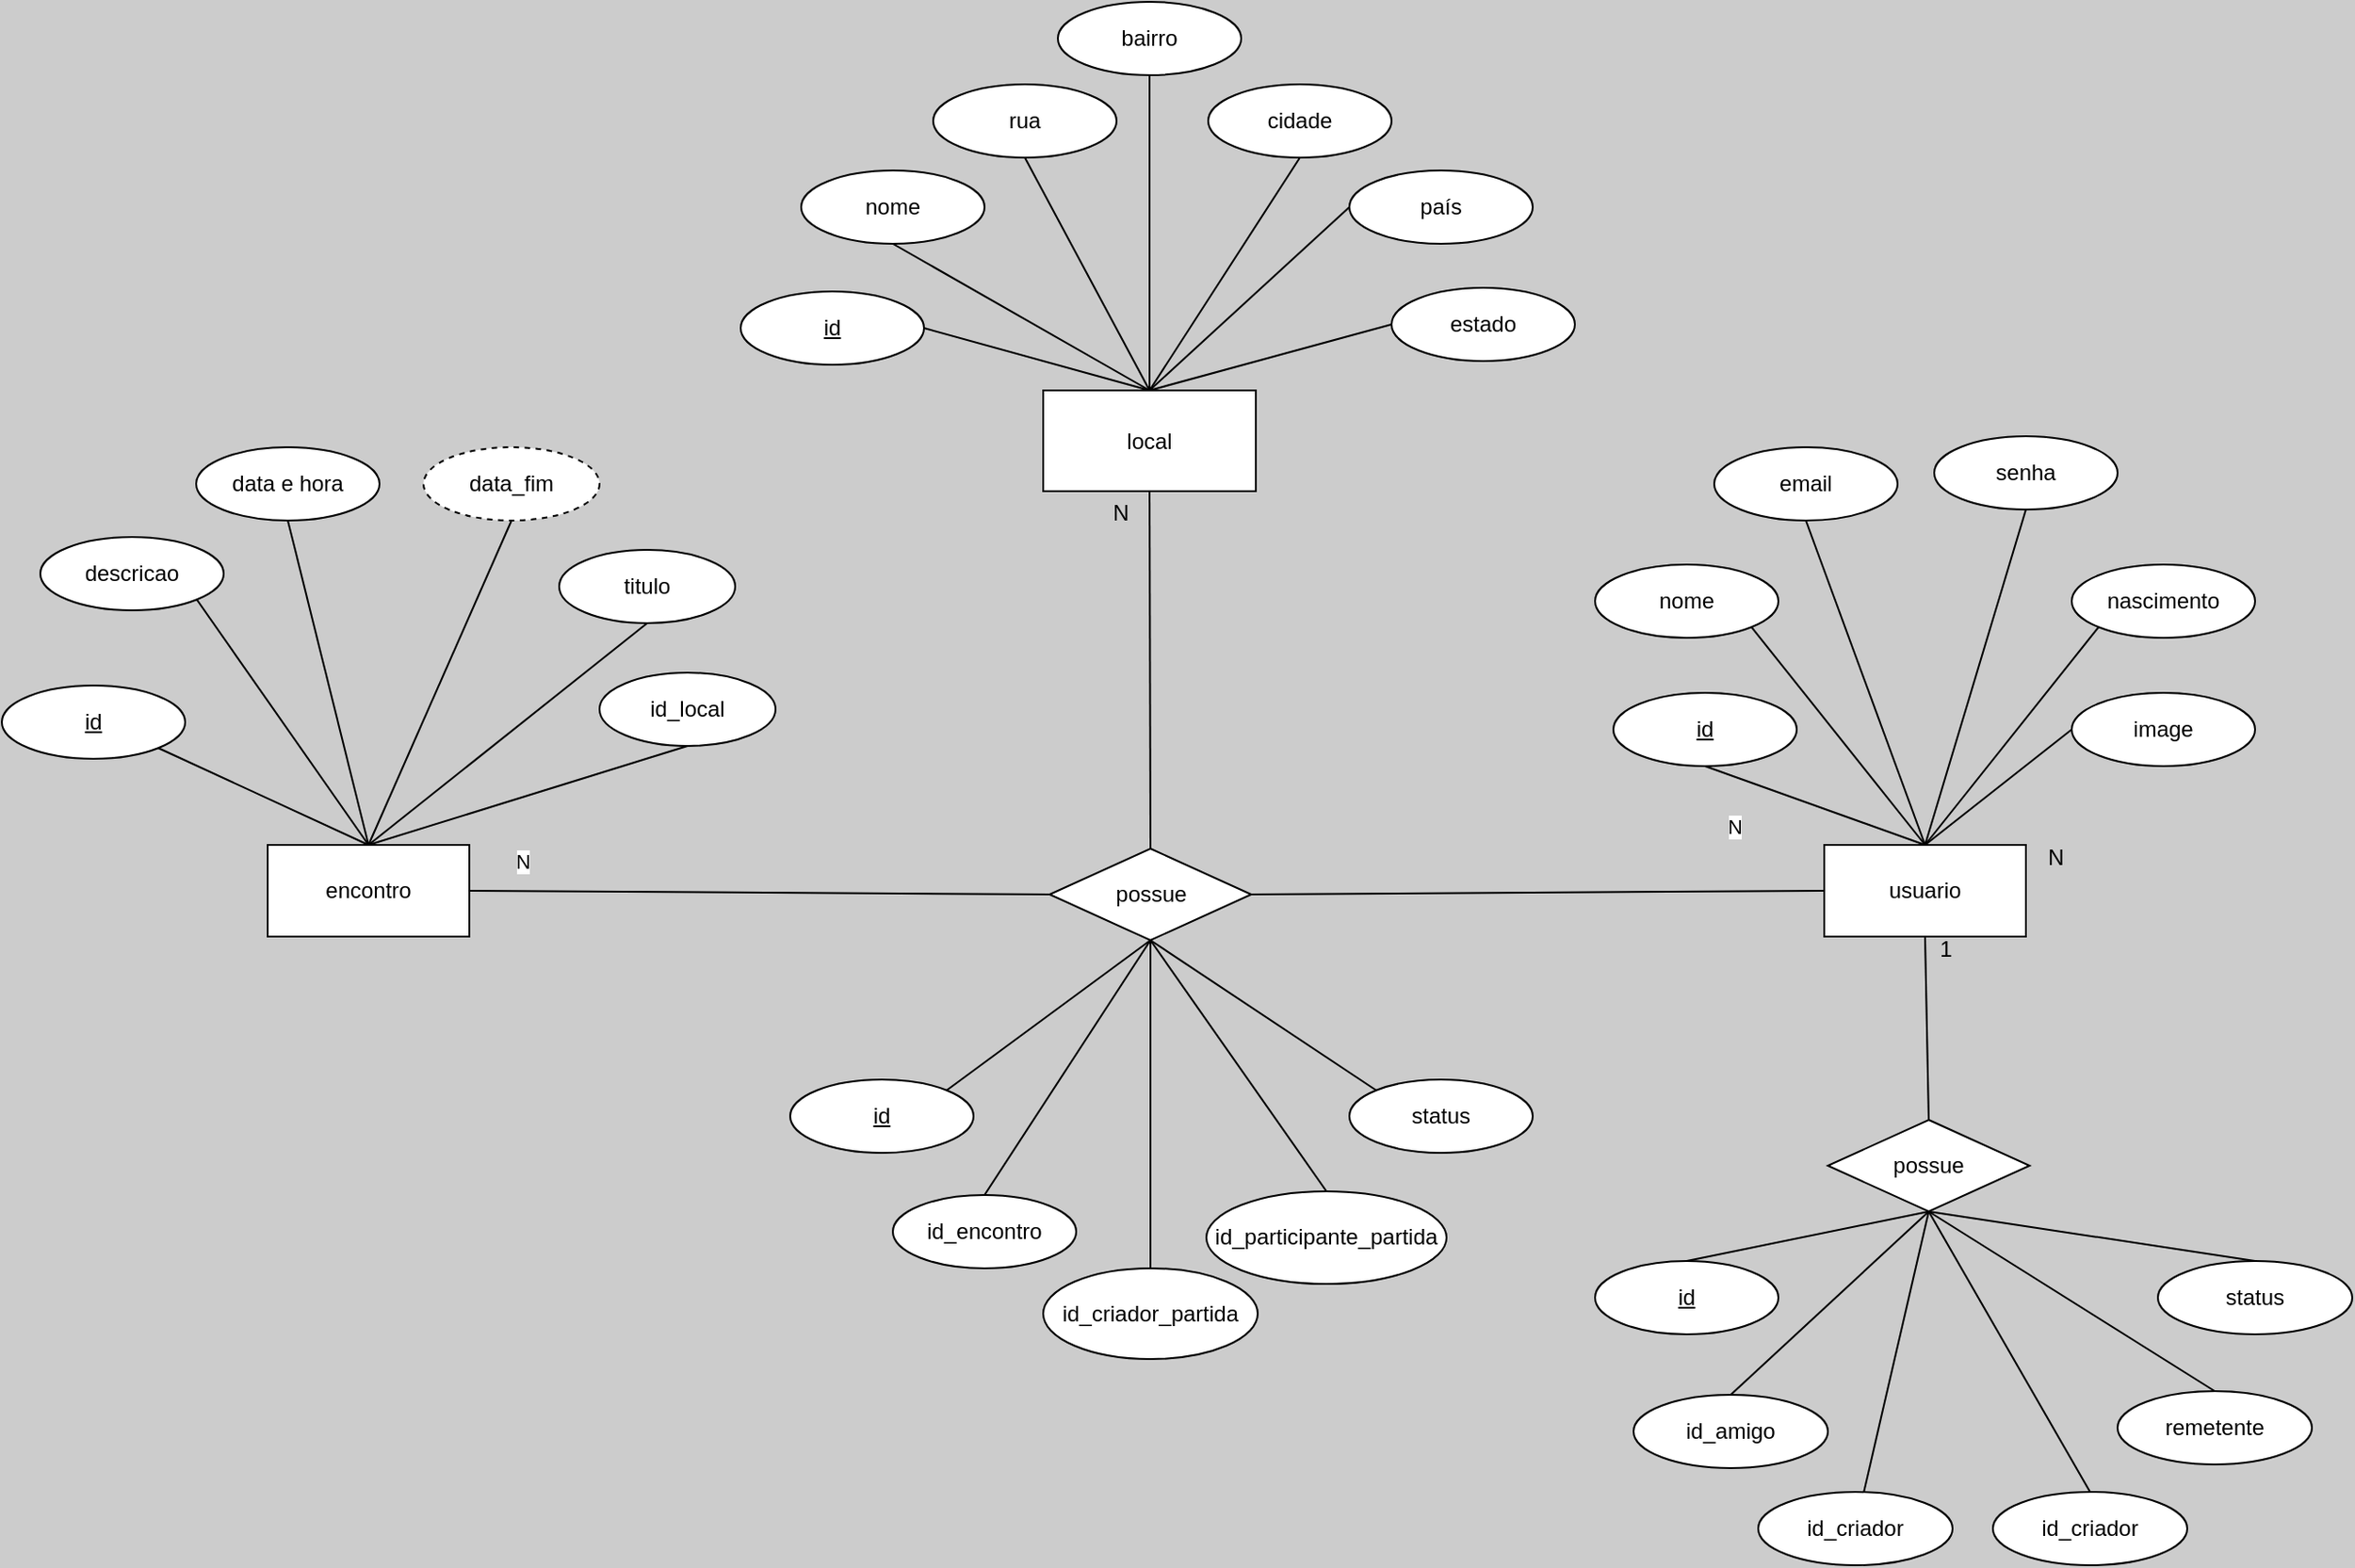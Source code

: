 <mxfile version="21.2.8" type="device">
  <diagram name="Página-1" id="N1INOAUM5hpIThV5yqhR">
    <mxGraphModel dx="780" dy="1673" grid="0" gridSize="10" guides="1" tooltips="1" connect="1" arrows="1" fold="1" page="1" pageScale="1" pageWidth="827" pageHeight="1169" background="#CCCCCC" math="0" shadow="0">
      <root>
        <mxCell id="0" />
        <mxCell id="1" parent="0" />
        <mxCell id="-wdtQB86EiZ9sF__bixl-102" value="usuario" style="html=1;whiteSpace=wrap;" parent="1" vertex="1">
          <mxGeometry x="1192" y="-236" width="110" height="50" as="geometry" />
        </mxCell>
        <mxCell id="-wdtQB86EiZ9sF__bixl-103" value="&lt;u&gt;id&lt;/u&gt;" style="ellipse;whiteSpace=wrap;html=1;align=center;" parent="1" vertex="1">
          <mxGeometry x="1077" y="-319" width="100" height="40" as="geometry" />
        </mxCell>
        <mxCell id="-wdtQB86EiZ9sF__bixl-104" value="senha" style="ellipse;whiteSpace=wrap;html=1;align=center;" parent="1" vertex="1">
          <mxGeometry x="1252" y="-459" width="100" height="40" as="geometry" />
        </mxCell>
        <mxCell id="-wdtQB86EiZ9sF__bixl-105" value="nome" style="ellipse;whiteSpace=wrap;html=1;align=center;" parent="1" vertex="1">
          <mxGeometry x="1067" y="-389" width="100" height="40" as="geometry" />
        </mxCell>
        <mxCell id="-wdtQB86EiZ9sF__bixl-106" value="email" style="ellipse;whiteSpace=wrap;html=1;align=center;" parent="1" vertex="1">
          <mxGeometry x="1132" y="-453" width="100" height="40" as="geometry" />
        </mxCell>
        <mxCell id="-wdtQB86EiZ9sF__bixl-107" value="nascimento" style="ellipse;whiteSpace=wrap;html=1;align=center;" parent="1" vertex="1">
          <mxGeometry x="1327" y="-389" width="100" height="40" as="geometry" />
        </mxCell>
        <mxCell id="-wdtQB86EiZ9sF__bixl-108" value="" style="endArrow=none;html=1;rounded=0;exitX=0.5;exitY=1;exitDx=0;exitDy=0;entryX=0.5;entryY=0;entryDx=0;entryDy=0;" parent="1" source="-wdtQB86EiZ9sF__bixl-103" target="-wdtQB86EiZ9sF__bixl-102" edge="1">
          <mxGeometry width="50" height="50" relative="1" as="geometry">
            <mxPoint x="1197" y="-284" as="sourcePoint" />
            <mxPoint x="1247" y="-334" as="targetPoint" />
          </mxGeometry>
        </mxCell>
        <mxCell id="-wdtQB86EiZ9sF__bixl-109" value="" style="endArrow=none;html=1;rounded=0;entryX=0.5;entryY=0;entryDx=0;entryDy=0;exitX=1;exitY=1;exitDx=0;exitDy=0;" parent="1" source="-wdtQB86EiZ9sF__bixl-105" target="-wdtQB86EiZ9sF__bixl-102" edge="1">
          <mxGeometry width="50" height="50" relative="1" as="geometry">
            <mxPoint x="1107" y="-314" as="sourcePoint" />
            <mxPoint x="1257" y="-324" as="targetPoint" />
          </mxGeometry>
        </mxCell>
        <mxCell id="-wdtQB86EiZ9sF__bixl-110" value="" style="endArrow=none;html=1;rounded=0;entryX=0.5;entryY=0;entryDx=0;entryDy=0;exitX=0.5;exitY=1;exitDx=0;exitDy=0;" parent="1" source="-wdtQB86EiZ9sF__bixl-104" target="-wdtQB86EiZ9sF__bixl-102" edge="1">
          <mxGeometry width="50" height="50" relative="1" as="geometry">
            <mxPoint x="1217" y="-264" as="sourcePoint" />
            <mxPoint x="1267" y="-314" as="targetPoint" />
          </mxGeometry>
        </mxCell>
        <mxCell id="-wdtQB86EiZ9sF__bixl-111" value="" style="endArrow=none;html=1;rounded=0;entryX=0.5;entryY=0;entryDx=0;entryDy=0;exitX=0;exitY=1;exitDx=0;exitDy=0;" parent="1" source="-wdtQB86EiZ9sF__bixl-107" target="-wdtQB86EiZ9sF__bixl-102" edge="1">
          <mxGeometry width="50" height="50" relative="1" as="geometry">
            <mxPoint x="1357" y="-339" as="sourcePoint" />
            <mxPoint x="1307" y="-354" as="targetPoint" />
          </mxGeometry>
        </mxCell>
        <mxCell id="-wdtQB86EiZ9sF__bixl-112" value="" style="endArrow=none;html=1;rounded=0;exitX=0.5;exitY=1;exitDx=0;exitDy=0;entryX=0.5;entryY=0;entryDx=0;entryDy=0;" parent="1" source="-wdtQB86EiZ9sF__bixl-106" target="-wdtQB86EiZ9sF__bixl-102" edge="1">
          <mxGeometry width="50" height="50" relative="1" as="geometry">
            <mxPoint x="1237" y="-244" as="sourcePoint" />
            <mxPoint x="1287" y="-294" as="targetPoint" />
          </mxGeometry>
        </mxCell>
        <mxCell id="-wdtQB86EiZ9sF__bixl-113" value="image" style="ellipse;whiteSpace=wrap;html=1;align=center;" parent="1" vertex="1">
          <mxGeometry x="1327" y="-319" width="100" height="40" as="geometry" />
        </mxCell>
        <mxCell id="-wdtQB86EiZ9sF__bixl-114" value="" style="endArrow=none;html=1;rounded=0;entryX=0;entryY=0.5;entryDx=0;entryDy=0;exitX=0.5;exitY=0;exitDx=0;exitDy=0;" parent="1" source="-wdtQB86EiZ9sF__bixl-102" target="-wdtQB86EiZ9sF__bixl-113" edge="1">
          <mxGeometry width="50" height="50" relative="1" as="geometry">
            <mxPoint x="1447" y="-114" as="sourcePoint" />
            <mxPoint x="1507" y="-274" as="targetPoint" />
          </mxGeometry>
        </mxCell>
        <mxCell id="-wdtQB86EiZ9sF__bixl-157" value="encontro" style="rounded=0;whiteSpace=wrap;html=1;" parent="1" vertex="1">
          <mxGeometry x="343" y="-236" width="110" height="50" as="geometry" />
        </mxCell>
        <mxCell id="-wdtQB86EiZ9sF__bixl-158" value="" style="endArrow=none;html=1;rounded=0;entryX=0;entryY=0.5;entryDx=0;entryDy=0;exitX=1;exitY=0.5;exitDx=0;exitDy=0;" parent="1" source="-wdtQB86EiZ9sF__bixl-157" target="-wdtQB86EiZ9sF__bixl-162" edge="1">
          <mxGeometry width="50" height="50" relative="1" as="geometry">
            <mxPoint x="664" y="-166" as="sourcePoint" />
            <mxPoint x="744" y="-106" as="targetPoint" />
          </mxGeometry>
        </mxCell>
        <mxCell id="-wdtQB86EiZ9sF__bixl-159" value="data_fim" style="ellipse;whiteSpace=wrap;html=1;align=center;dashed=1;" parent="1" vertex="1">
          <mxGeometry x="428" y="-453" width="96" height="40" as="geometry" />
        </mxCell>
        <mxCell id="-wdtQB86EiZ9sF__bixl-161" value="descricao" style="ellipse;whiteSpace=wrap;html=1;align=center;" parent="1" vertex="1">
          <mxGeometry x="219" y="-404" width="100" height="40" as="geometry" />
        </mxCell>
        <mxCell id="-wdtQB86EiZ9sF__bixl-162" value="possue" style="shape=rhombus;perimeter=rhombusPerimeter;whiteSpace=wrap;html=1;align=center;" parent="1" vertex="1">
          <mxGeometry x="769.5" y="-234" width="110" height="50" as="geometry" />
        </mxCell>
        <mxCell id="-wdtQB86EiZ9sF__bixl-163" value="" style="endArrow=none;html=1;rounded=0;entryX=1;entryY=0.5;entryDx=0;entryDy=0;exitX=0;exitY=0.5;exitDx=0;exitDy=0;" parent="1" source="-wdtQB86EiZ9sF__bixl-102" target="-wdtQB86EiZ9sF__bixl-162" edge="1">
          <mxGeometry width="50" height="50" relative="1" as="geometry">
            <mxPoint x="1192" y="-192.5" as="sourcePoint" />
            <mxPoint x="1097" y="-192.5" as="targetPoint" />
          </mxGeometry>
        </mxCell>
        <mxCell id="GXf_h8resjG4_r_IiJEU-1" value="N" style="edgeLabel;html=1;align=center;verticalAlign=middle;resizable=0;points=[];" parent="-wdtQB86EiZ9sF__bixl-163" vertex="1" connectable="0">
          <mxGeometry x="-0.684" y="1" relative="1" as="geometry">
            <mxPoint y="-37" as="offset" />
          </mxGeometry>
        </mxCell>
        <mxCell id="-wdtQB86EiZ9sF__bixl-174" value="" style="endArrow=none;html=1;rounded=0;entryX=1;entryY=1;entryDx=0;entryDy=0;exitX=0.5;exitY=0;exitDx=0;exitDy=0;" parent="1" source="-wdtQB86EiZ9sF__bixl-157" target="-wdtQB86EiZ9sF__bixl-161" edge="1">
          <mxGeometry width="50" height="50" relative="1" as="geometry">
            <mxPoint x="419" y="-176" as="sourcePoint" />
            <mxPoint x="419" y="-56" as="targetPoint" />
          </mxGeometry>
        </mxCell>
        <mxCell id="-wdtQB86EiZ9sF__bixl-175" value="data e hora" style="ellipse;whiteSpace=wrap;html=1;align=center;" parent="1" vertex="1">
          <mxGeometry x="304" y="-453" width="100" height="40" as="geometry" />
        </mxCell>
        <mxCell id="-wdtQB86EiZ9sF__bixl-176" value="" style="endArrow=none;html=1;rounded=0;entryX=0.5;entryY=0;entryDx=0;entryDy=0;exitX=0.5;exitY=1;exitDx=0;exitDy=0;" parent="1" source="-wdtQB86EiZ9sF__bixl-175" target="-wdtQB86EiZ9sF__bixl-157" edge="1">
          <mxGeometry width="50" height="50" relative="1" as="geometry">
            <mxPoint x="419" y="-226" as="sourcePoint" />
            <mxPoint x="359" y="-312" as="targetPoint" />
          </mxGeometry>
        </mxCell>
        <mxCell id="-wdtQB86EiZ9sF__bixl-178" value="" style="endArrow=none;html=1;rounded=0;entryX=0.5;entryY=0;entryDx=0;entryDy=0;exitX=0.5;exitY=1;exitDx=0;exitDy=0;" parent="1" source="-wdtQB86EiZ9sF__bixl-159" target="-wdtQB86EiZ9sF__bixl-157" edge="1">
          <mxGeometry width="50" height="50" relative="1" as="geometry">
            <mxPoint x="419" y="-326" as="sourcePoint" />
            <mxPoint x="419" y="-226" as="targetPoint" />
          </mxGeometry>
        </mxCell>
        <mxCell id="A-LrJeK5duBcHdD12Yyj-2" value="" style="endArrow=none;html=1;rounded=0;exitX=1;exitY=1;exitDx=0;exitDy=0;entryX=0.5;entryY=0;entryDx=0;entryDy=0;" parent="1" source="VPqgROpHKX0WwlNAz4hR-3" target="-wdtQB86EiZ9sF__bixl-157" edge="1">
          <mxGeometry width="50" height="50" relative="1" as="geometry">
            <mxPoint x="354" y="-256" as="sourcePoint" />
            <mxPoint x="414" y="-236" as="targetPoint" />
          </mxGeometry>
        </mxCell>
        <mxCell id="GXf_h8resjG4_r_IiJEU-2" value="N" style="edgeLabel;html=1;align=center;verticalAlign=middle;resizable=0;points=[];" parent="1" vertex="1" connectable="0">
          <mxGeometry x="524" y="-246" as="geometry">
            <mxPoint x="-42" y="19" as="offset" />
          </mxGeometry>
        </mxCell>
        <mxCell id="GXf_h8resjG4_r_IiJEU-3" value="N" style="text;html=1;align=center;verticalAlign=middle;resizable=0;points=[];autosize=1;" parent="1" vertex="1">
          <mxGeometry x="1308" y="-238" width="19" height="18" as="geometry" />
        </mxCell>
        <mxCell id="izcqgFG0Y2Gzf3-ew_Px-1" value="" style="endArrow=none;html=1;rounded=0;exitX=0.5;exitY=1;exitDx=0;exitDy=0;entryX=0.5;entryY=0;entryDx=0;entryDy=0;" parent="1" source="-wdtQB86EiZ9sF__bixl-102" target="izcqgFG0Y2Gzf3-ew_Px-3" edge="1">
          <mxGeometry width="50" height="50" relative="1" as="geometry">
            <mxPoint x="856" y="-204" as="sourcePoint" />
            <mxPoint x="1247" y="-120" as="targetPoint" />
          </mxGeometry>
        </mxCell>
        <mxCell id="izcqgFG0Y2Gzf3-ew_Px-3" value="possue" style="shape=rhombus;perimeter=rhombusPerimeter;whiteSpace=wrap;html=1;align=center;" parent="1" vertex="1">
          <mxGeometry x="1194" y="-86" width="110" height="50" as="geometry" />
        </mxCell>
        <mxCell id="izcqgFG0Y2Gzf3-ew_Px-6" value="1" style="text;html=1;align=center;verticalAlign=middle;resizable=0;points=[];autosize=1;strokeColor=none;fillColor=none;" parent="1" vertex="1">
          <mxGeometry x="1245" y="-192" width="25" height="26" as="geometry" />
        </mxCell>
        <mxCell id="izcqgFG0Y2Gzf3-ew_Px-9" value="" style="endArrow=none;html=1;rounded=0;entryX=0.5;entryY=1;entryDx=0;entryDy=0;exitX=0.5;exitY=0;exitDx=0;exitDy=0;" parent="1" source="izcqgFG0Y2Gzf3-ew_Px-15" target="izcqgFG0Y2Gzf3-ew_Px-3" edge="1">
          <mxGeometry width="50" height="50" relative="1" as="geometry">
            <mxPoint x="1155" y="25" as="sourcePoint" />
            <mxPoint x="1249" y="9" as="targetPoint" />
          </mxGeometry>
        </mxCell>
        <mxCell id="izcqgFG0Y2Gzf3-ew_Px-10" value="id_amigo" style="ellipse;whiteSpace=wrap;html=1;align=center;" parent="1" vertex="1">
          <mxGeometry x="1088" y="64" width="106" height="40" as="geometry" />
        </mxCell>
        <mxCell id="izcqgFG0Y2Gzf3-ew_Px-11" value="" style="endArrow=none;html=1;rounded=0;entryX=0.5;entryY=1;entryDx=0;entryDy=0;exitX=0.5;exitY=0;exitDx=0;exitDy=0;" parent="1" source="izcqgFG0Y2Gzf3-ew_Px-10" target="izcqgFG0Y2Gzf3-ew_Px-3" edge="1">
          <mxGeometry width="50" height="50" relative="1" as="geometry">
            <mxPoint x="1207" y="44" as="sourcePoint" />
            <mxPoint x="1249" y="9" as="targetPoint" />
          </mxGeometry>
        </mxCell>
        <mxCell id="izcqgFG0Y2Gzf3-ew_Px-12" value="id_criador" style="ellipse;whiteSpace=wrap;html=1;align=center;" parent="1" vertex="1">
          <mxGeometry x="1156" y="117" width="106" height="40" as="geometry" />
        </mxCell>
        <mxCell id="izcqgFG0Y2Gzf3-ew_Px-14" value="" style="endArrow=none;html=1;rounded=0;entryX=0.5;entryY=1;entryDx=0;entryDy=0;" parent="1" source="izcqgFG0Y2Gzf3-ew_Px-12" target="izcqgFG0Y2Gzf3-ew_Px-3" edge="1">
          <mxGeometry width="50" height="50" relative="1" as="geometry">
            <mxPoint x="1269.5" y="67" as="sourcePoint" />
            <mxPoint x="1249" y="9" as="targetPoint" />
          </mxGeometry>
        </mxCell>
        <mxCell id="izcqgFG0Y2Gzf3-ew_Px-15" value="&lt;u&gt;id&lt;/u&gt;" style="ellipse;whiteSpace=wrap;html=1;align=center;" parent="1" vertex="1">
          <mxGeometry x="1067" y="-9" width="100" height="40" as="geometry" />
        </mxCell>
        <mxCell id="VPqgROpHKX0WwlNAz4hR-1" value="id_criador" style="ellipse;whiteSpace=wrap;html=1;align=center;" parent="1" vertex="1">
          <mxGeometry x="1284" y="117" width="106" height="40" as="geometry" />
        </mxCell>
        <mxCell id="VPqgROpHKX0WwlNAz4hR-2" value="" style="endArrow=none;html=1;rounded=0;entryX=0.5;entryY=0;entryDx=0;entryDy=0;exitX=0.5;exitY=1;exitDx=0;exitDy=0;" parent="1" source="izcqgFG0Y2Gzf3-ew_Px-3" target="VPqgROpHKX0WwlNAz4hR-1" edge="1">
          <mxGeometry width="50" height="50" relative="1" as="geometry">
            <mxPoint x="1249" y="9" as="sourcePoint" />
            <mxPoint x="1458" y="-36" as="targetPoint" />
          </mxGeometry>
        </mxCell>
        <mxCell id="VPqgROpHKX0WwlNAz4hR-3" value="&lt;u&gt;id&lt;/u&gt;" style="ellipse;whiteSpace=wrap;html=1;align=center;" parent="1" vertex="1">
          <mxGeometry x="198" y="-323" width="100" height="40" as="geometry" />
        </mxCell>
        <mxCell id="VPqgROpHKX0WwlNAz4hR-4" value="titulo" style="ellipse;whiteSpace=wrap;html=1;align=center;" parent="1" vertex="1">
          <mxGeometry x="502" y="-397" width="96" height="40" as="geometry" />
        </mxCell>
        <mxCell id="VPqgROpHKX0WwlNAz4hR-5" value="" style="endArrow=none;html=1;rounded=0;entryX=0.5;entryY=0;entryDx=0;entryDy=0;exitX=0.5;exitY=1;exitDx=0;exitDy=0;" parent="1" source="VPqgROpHKX0WwlNAz4hR-4" target="-wdtQB86EiZ9sF__bixl-157" edge="1">
          <mxGeometry width="50" height="50" relative="1" as="geometry">
            <mxPoint x="540" y="-122" as="sourcePoint" />
            <mxPoint x="476" y="-61" as="targetPoint" />
          </mxGeometry>
        </mxCell>
        <mxCell id="VPqgROpHKX0WwlNAz4hR-6" value="id_local" style="ellipse;whiteSpace=wrap;html=1;align=center;" parent="1" vertex="1">
          <mxGeometry x="524" y="-330" width="96" height="40" as="geometry" />
        </mxCell>
        <mxCell id="VPqgROpHKX0WwlNAz4hR-7" value="" style="endArrow=none;html=1;rounded=0;entryX=0.5;entryY=1;entryDx=0;entryDy=0;exitX=0.5;exitY=0;exitDx=0;exitDy=0;" parent="1" source="-wdtQB86EiZ9sF__bixl-157" target="VPqgROpHKX0WwlNAz4hR-6" edge="1">
          <mxGeometry width="50" height="50" relative="1" as="geometry">
            <mxPoint x="626" y="-77" as="sourcePoint" />
            <mxPoint x="503" y="45" as="targetPoint" />
          </mxGeometry>
        </mxCell>
        <mxCell id="VPqgROpHKX0WwlNAz4hR-18" value="" style="endArrow=none;html=1;rounded=0;entryX=0.5;entryY=1;entryDx=0;entryDy=0;exitX=1;exitY=0;exitDx=0;exitDy=0;" parent="1" source="VPqgROpHKX0WwlNAz4hR-34" target="-wdtQB86EiZ9sF__bixl-162" edge="1">
          <mxGeometry width="50" height="50" relative="1" as="geometry">
            <mxPoint x="606" y="-110.0" as="sourcePoint" />
            <mxPoint x="786" y="-163" as="targetPoint" />
          </mxGeometry>
        </mxCell>
        <mxCell id="VPqgROpHKX0WwlNAz4hR-19" value="" style="endArrow=none;html=1;rounded=0;entryX=0.5;entryY=1;entryDx=0;entryDy=0;exitX=0.5;exitY=0;exitDx=0;exitDy=0;" parent="1" source="VPqgROpHKX0WwlNAz4hR-35" target="-wdtQB86EiZ9sF__bixl-162" edge="1">
          <mxGeometry width="50" height="50" relative="1" as="geometry">
            <mxPoint x="656" y="-49" as="sourcePoint" />
            <mxPoint x="786" y="-163" as="targetPoint" />
          </mxGeometry>
        </mxCell>
        <mxCell id="VPqgROpHKX0WwlNAz4hR-20" value="" style="endArrow=none;html=1;rounded=0;entryX=0.5;entryY=1;entryDx=0;entryDy=0;exitX=0.5;exitY=0;exitDx=0;exitDy=0;" parent="1" source="VPqgROpHKX0WwlNAz4hR-38" target="-wdtQB86EiZ9sF__bixl-162" edge="1">
          <mxGeometry width="50" height="50" relative="1" as="geometry">
            <mxPoint x="897" y="100" as="sourcePoint" />
            <mxPoint x="953" y="-179" as="targetPoint" />
          </mxGeometry>
        </mxCell>
        <mxCell id="VPqgROpHKX0WwlNAz4hR-22" value="" style="endArrow=none;html=1;rounded=0;exitX=0.5;exitY=0;exitDx=0;exitDy=0;entryX=0.5;entryY=1;entryDx=0;entryDy=0;" parent="1" source="VPqgROpHKX0WwlNAz4hR-37" target="-wdtQB86EiZ9sF__bixl-162" edge="1">
          <mxGeometry width="50" height="50" relative="1" as="geometry">
            <mxPoint x="785.5" y="-28" as="sourcePoint" />
            <mxPoint x="786" y="-163" as="targetPoint" />
          </mxGeometry>
        </mxCell>
        <mxCell id="VPqgROpHKX0WwlNAz4hR-28" value="" style="endArrow=none;html=1;rounded=0;entryX=0.5;entryY=1;entryDx=0;entryDy=0;exitX=0;exitY=0;exitDx=0;exitDy=0;" parent="1" source="VPqgROpHKX0WwlNAz4hR-36" target="-wdtQB86EiZ9sF__bixl-162" edge="1">
          <mxGeometry width="50" height="50" relative="1" as="geometry">
            <mxPoint x="1005" y="-134" as="sourcePoint" />
            <mxPoint x="786" y="-163" as="targetPoint" />
          </mxGeometry>
        </mxCell>
        <mxCell id="VPqgROpHKX0WwlNAz4hR-34" value="&lt;u&gt;id&lt;/u&gt;" style="ellipse;whiteSpace=wrap;html=1;align=center;" parent="1" vertex="1">
          <mxGeometry x="628" y="-108" width="100" height="40" as="geometry" />
        </mxCell>
        <mxCell id="VPqgROpHKX0WwlNAz4hR-35" value="id_encontro" style="ellipse;whiteSpace=wrap;html=1;align=center;" parent="1" vertex="1">
          <mxGeometry x="684" y="-45" width="100" height="40" as="geometry" />
        </mxCell>
        <mxCell id="VPqgROpHKX0WwlNAz4hR-36" value="status" style="ellipse;whiteSpace=wrap;html=1;align=center;" parent="1" vertex="1">
          <mxGeometry x="933" y="-108" width="100" height="40" as="geometry" />
        </mxCell>
        <mxCell id="VPqgROpHKX0WwlNAz4hR-37" value="id_criador_partida" style="ellipse;whiteSpace=wrap;html=1;align=center;" parent="1" vertex="1">
          <mxGeometry x="766" y="-5" width="117" height="49.5" as="geometry" />
        </mxCell>
        <mxCell id="VPqgROpHKX0WwlNAz4hR-38" value="id_participante_partida" style="ellipse;whiteSpace=wrap;html=1;align=center;" parent="1" vertex="1">
          <mxGeometry x="855" y="-47" width="131" height="50.5" as="geometry" />
        </mxCell>
        <mxCell id="VPqgROpHKX0WwlNAz4hR-39" value="local" style="rounded=0;whiteSpace=wrap;html=1;" parent="1" vertex="1">
          <mxGeometry x="766" y="-484" width="116" height="55" as="geometry" />
        </mxCell>
        <mxCell id="VPqgROpHKX0WwlNAz4hR-40" value="&lt;u&gt;id&lt;/u&gt;" style="ellipse;whiteSpace=wrap;html=1;align=center;" parent="1" vertex="1">
          <mxGeometry x="601" y="-538" width="100" height="40" as="geometry" />
        </mxCell>
        <mxCell id="VPqgROpHKX0WwlNAz4hR-41" value="nome" style="ellipse;whiteSpace=wrap;html=1;align=center;" parent="1" vertex="1">
          <mxGeometry x="634" y="-604" width="100" height="40" as="geometry" />
        </mxCell>
        <mxCell id="VPqgROpHKX0WwlNAz4hR-42" value="bairro" style="ellipse;whiteSpace=wrap;html=1;align=center;" parent="1" vertex="1">
          <mxGeometry x="774" y="-696" width="100" height="40" as="geometry" />
        </mxCell>
        <mxCell id="VPqgROpHKX0WwlNAz4hR-43" value="" style="endArrow=none;html=1;rounded=0;entryX=0.5;entryY=0;entryDx=0;entryDy=0;exitX=1;exitY=0.5;exitDx=0;exitDy=0;" parent="1" source="VPqgROpHKX0WwlNAz4hR-40" target="VPqgROpHKX0WwlNAz4hR-39" edge="1">
          <mxGeometry width="50" height="50" relative="1" as="geometry">
            <mxPoint x="756" y="-349" as="sourcePoint" />
            <mxPoint x="806" y="-399" as="targetPoint" />
          </mxGeometry>
        </mxCell>
        <mxCell id="VPqgROpHKX0WwlNAz4hR-44" value="" style="endArrow=none;html=1;rounded=0;entryX=0.5;entryY=0;entryDx=0;entryDy=0;exitX=0.5;exitY=1;exitDx=0;exitDy=0;" parent="1" source="VPqgROpHKX0WwlNAz4hR-41" target="VPqgROpHKX0WwlNAz4hR-39" edge="1">
          <mxGeometry width="50" height="50" relative="1" as="geometry">
            <mxPoint x="756" y="-369" as="sourcePoint" />
            <mxPoint x="826" y="-439" as="targetPoint" />
          </mxGeometry>
        </mxCell>
        <mxCell id="VPqgROpHKX0WwlNAz4hR-45" value="" style="endArrow=none;html=1;rounded=0;entryX=0.5;entryY=0;entryDx=0;entryDy=0;exitX=0.5;exitY=1;exitDx=0;exitDy=0;" parent="1" source="VPqgROpHKX0WwlNAz4hR-42" target="VPqgROpHKX0WwlNAz4hR-39" edge="1">
          <mxGeometry width="50" height="50" relative="1" as="geometry">
            <mxPoint x="896" y="-369" as="sourcePoint" />
            <mxPoint x="826" y="-439" as="targetPoint" />
          </mxGeometry>
        </mxCell>
        <mxCell id="VPqgROpHKX0WwlNAz4hR-46" value="rua" style="ellipse;whiteSpace=wrap;html=1;align=center;" parent="1" vertex="1">
          <mxGeometry x="706" y="-651" width="100" height="40" as="geometry" />
        </mxCell>
        <mxCell id="VPqgROpHKX0WwlNAz4hR-47" value="" style="endArrow=none;html=1;rounded=0;exitX=0.5;exitY=1;exitDx=0;exitDy=0;entryX=0.5;entryY=0;entryDx=0;entryDy=0;" parent="1" source="VPqgROpHKX0WwlNAz4hR-46" target="VPqgROpHKX0WwlNAz4hR-39" edge="1">
          <mxGeometry width="50" height="50" relative="1" as="geometry">
            <mxPoint x="826" y="-329" as="sourcePoint" />
            <mxPoint x="830" y="-439" as="targetPoint" />
          </mxGeometry>
        </mxCell>
        <mxCell id="VPqgROpHKX0WwlNAz4hR-50" value="cidade" style="ellipse;whiteSpace=wrap;html=1;align=center;" parent="1" vertex="1">
          <mxGeometry x="856" y="-651" width="100" height="40" as="geometry" />
        </mxCell>
        <mxCell id="VPqgROpHKX0WwlNAz4hR-51" value="país" style="ellipse;whiteSpace=wrap;html=1;align=center;" parent="1" vertex="1">
          <mxGeometry x="933" y="-604" width="100" height="40" as="geometry" />
        </mxCell>
        <mxCell id="VPqgROpHKX0WwlNAz4hR-52" value="estado" style="ellipse;whiteSpace=wrap;html=1;align=center;" parent="1" vertex="1">
          <mxGeometry x="956" y="-540" width="100" height="40" as="geometry" />
        </mxCell>
        <mxCell id="VPqgROpHKX0WwlNAz4hR-53" value="" style="endArrow=none;html=1;rounded=0;entryX=0.5;entryY=0;entryDx=0;entryDy=0;exitX=0.5;exitY=1;exitDx=0;exitDy=0;" parent="1" source="VPqgROpHKX0WwlNAz4hR-50" target="VPqgROpHKX0WwlNAz4hR-39" edge="1">
          <mxGeometry width="50" height="50" relative="1" as="geometry">
            <mxPoint x="1407" y="-302" as="sourcePoint" />
            <mxPoint x="1144" y="-302" as="targetPoint" />
          </mxGeometry>
        </mxCell>
        <mxCell id="VPqgROpHKX0WwlNAz4hR-54" value="" style="endArrow=none;html=1;rounded=0;entryX=0.5;entryY=0;entryDx=0;entryDy=0;exitX=0;exitY=0.5;exitDx=0;exitDy=0;" parent="1" source="VPqgROpHKX0WwlNAz4hR-52" target="VPqgROpHKX0WwlNAz4hR-39" edge="1">
          <mxGeometry width="50" height="50" relative="1" as="geometry">
            <mxPoint x="1067" y="-300" as="sourcePoint" />
            <mxPoint x="1110" y="-353" as="targetPoint" />
          </mxGeometry>
        </mxCell>
        <mxCell id="VPqgROpHKX0WwlNAz4hR-55" value="" style="endArrow=none;html=1;rounded=0;entryX=0.5;entryY=0;entryDx=0;entryDy=0;exitX=0;exitY=0.5;exitDx=0;exitDy=0;" parent="1" source="VPqgROpHKX0WwlNAz4hR-51" target="VPqgROpHKX0WwlNAz4hR-39" edge="1">
          <mxGeometry width="50" height="50" relative="1" as="geometry">
            <mxPoint x="973" y="-291" as="sourcePoint" />
            <mxPoint x="844" y="-409" as="targetPoint" />
          </mxGeometry>
        </mxCell>
        <mxCell id="VPqgROpHKX0WwlNAz4hR-60" value="" style="endArrow=none;html=1;rounded=0;entryX=0.5;entryY=0;entryDx=0;entryDy=0;exitX=0.5;exitY=1;exitDx=0;exitDy=0;" parent="1" source="VPqgROpHKX0WwlNAz4hR-39" target="-wdtQB86EiZ9sF__bixl-162" edge="1">
          <mxGeometry width="50" height="50" relative="1" as="geometry">
            <mxPoint x="531" y="24" as="sourcePoint" />
            <mxPoint x="219" y="26" as="targetPoint" />
          </mxGeometry>
        </mxCell>
        <mxCell id="VPqgROpHKX0WwlNAz4hR-62" value="N" style="text;html=1;align=center;verticalAlign=middle;resizable=0;points=[];autosize=1;strokeColor=none;fillColor=none;" parent="1" vertex="1">
          <mxGeometry x="794" y="-430" width="27" height="26" as="geometry" />
        </mxCell>
        <mxCell id="aAGklbG5EgtsqC48vfrI-1" value="remetente" style="ellipse;whiteSpace=wrap;html=1;align=center;" vertex="1" parent="1">
          <mxGeometry x="1352" y="62" width="106" height="40" as="geometry" />
        </mxCell>
        <mxCell id="aAGklbG5EgtsqC48vfrI-2" value="status" style="ellipse;whiteSpace=wrap;html=1;align=center;" vertex="1" parent="1">
          <mxGeometry x="1374" y="-9" width="106" height="40" as="geometry" />
        </mxCell>
        <mxCell id="aAGklbG5EgtsqC48vfrI-3" value="" style="endArrow=none;html=1;rounded=0;entryX=0.5;entryY=0;entryDx=0;entryDy=0;exitX=0.5;exitY=1;exitDx=0;exitDy=0;" edge="1" parent="1" source="izcqgFG0Y2Gzf3-ew_Px-3" target="aAGklbG5EgtsqC48vfrI-2">
          <mxGeometry width="50" height="50" relative="1" as="geometry">
            <mxPoint x="1298" y="-100" as="sourcePoint" />
            <mxPoint x="1423" y="-5" as="targetPoint" />
          </mxGeometry>
        </mxCell>
        <mxCell id="aAGklbG5EgtsqC48vfrI-4" value="" style="endArrow=none;html=1;rounded=0;entryX=0.5;entryY=0;entryDx=0;entryDy=0;exitX=0.5;exitY=1;exitDx=0;exitDy=0;" edge="1" parent="1" source="izcqgFG0Y2Gzf3-ew_Px-3" target="aAGklbG5EgtsqC48vfrI-1">
          <mxGeometry width="50" height="50" relative="1" as="geometry">
            <mxPoint x="1269" y="-16" as="sourcePoint" />
            <mxPoint x="1394" y="79" as="targetPoint" />
          </mxGeometry>
        </mxCell>
      </root>
    </mxGraphModel>
  </diagram>
</mxfile>
